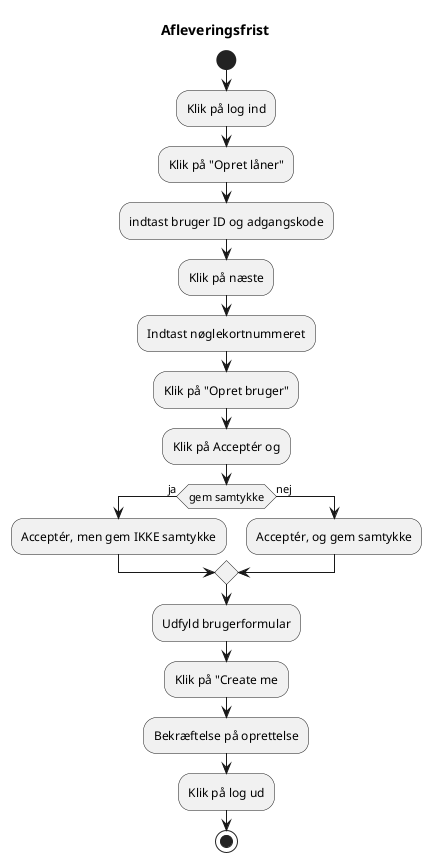 @startuml

title Afleveringsfrist

start

:Klik på log ind;
:Klik på "Opret låner";
:indtast bruger ID og adgangskode;
:Klik på næste;
:Indtast nøglekortnummeret;
:Klik på "Opret bruger";
:Klik på Acceptér og;
if (gem samtykke) then (ja)
:Acceptér, men gem IKKE samtykke;
else (nej)
:Acceptér, og gem samtykke;
endif
:Udfyld brugerformular;
:Klik på "Create me;
:Bekræftelse på oprettelse;
:Klik på log ud;

stop

@enduml